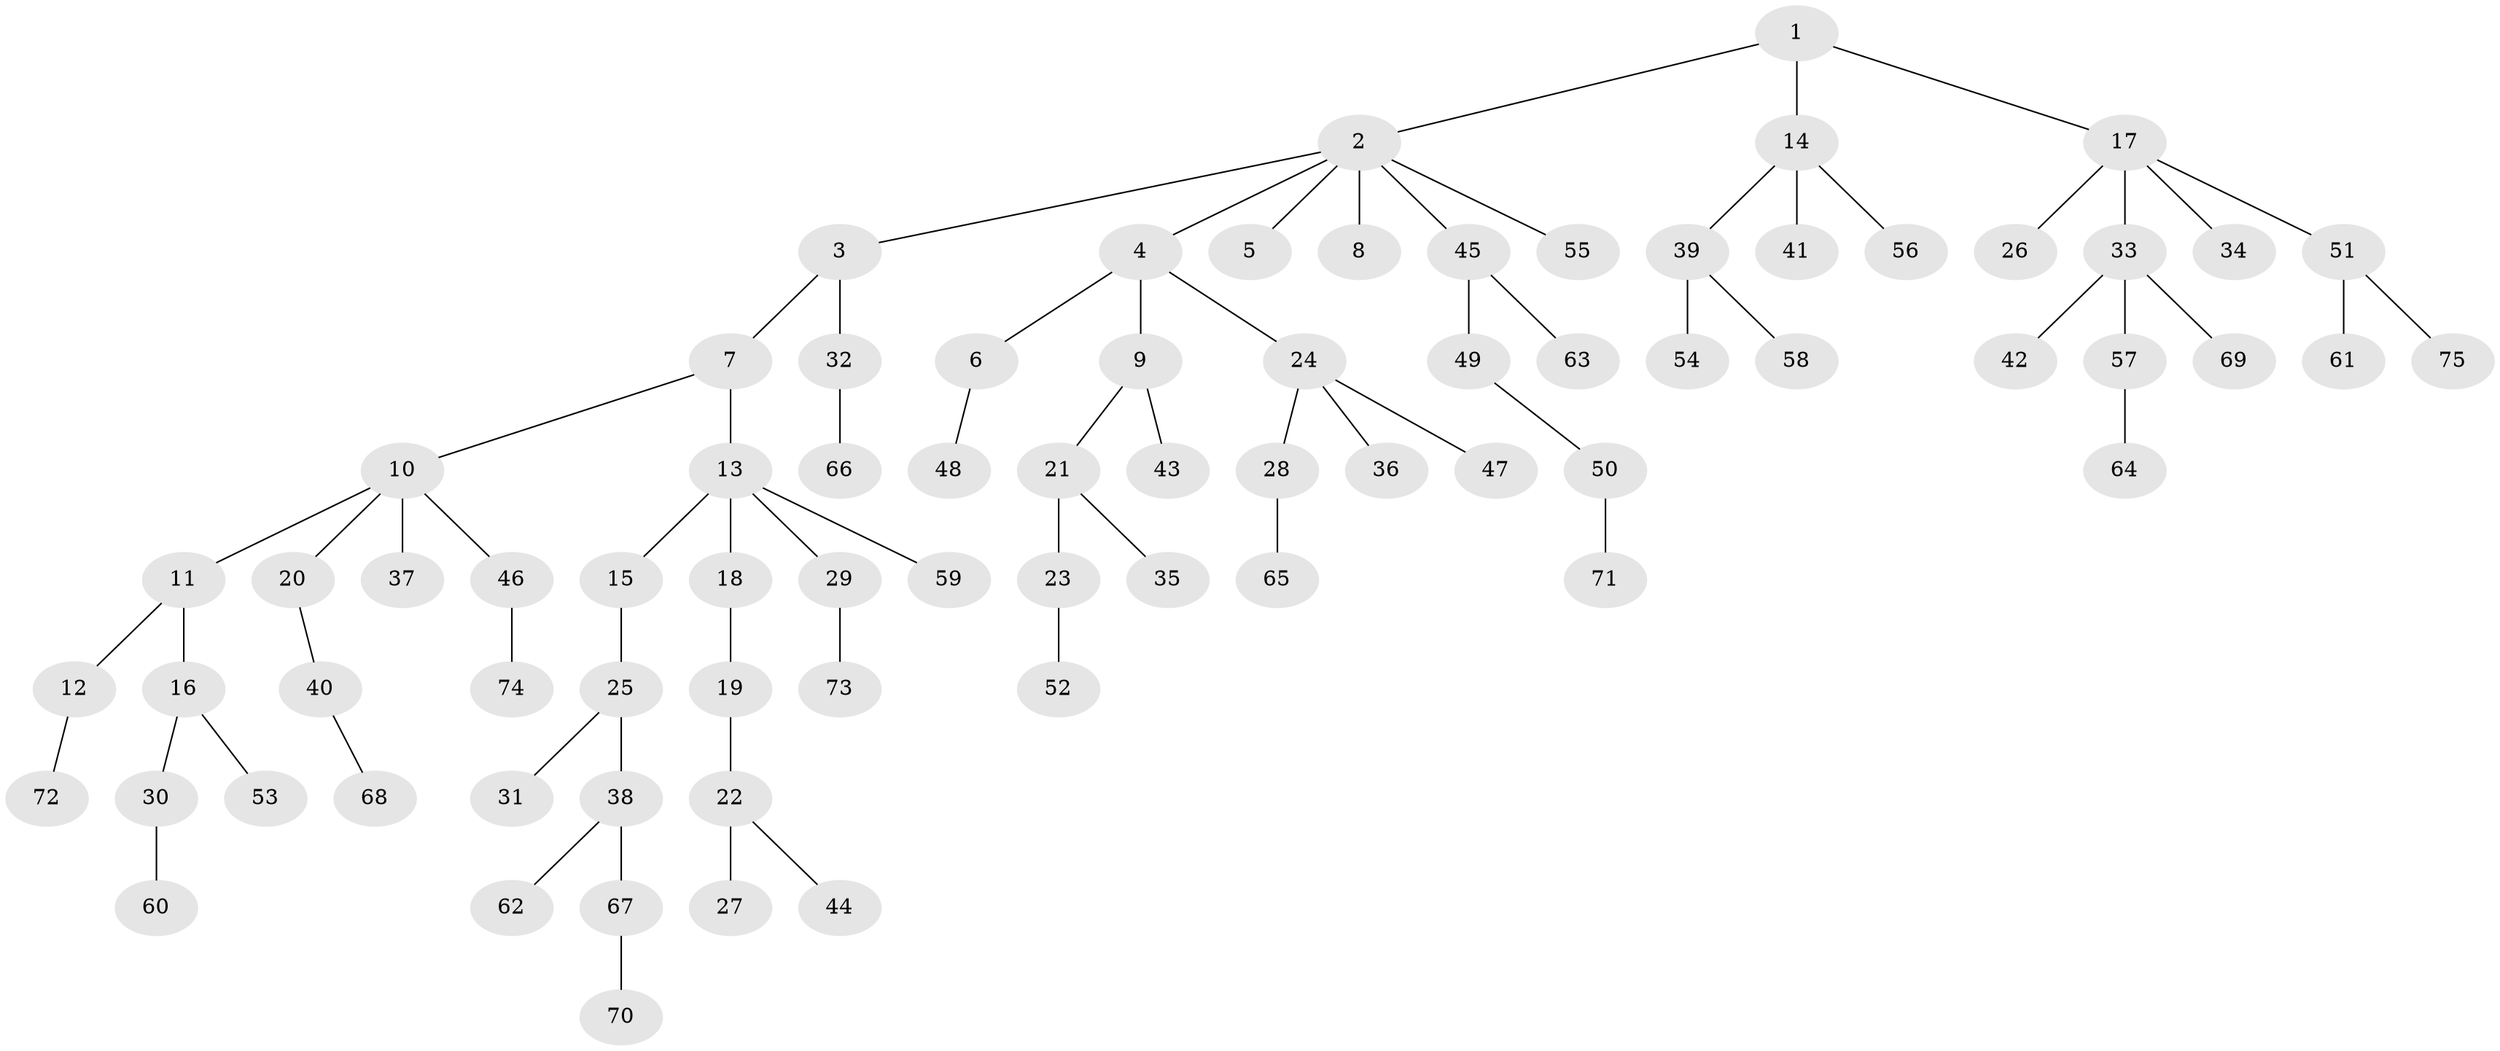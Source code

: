 // coarse degree distribution, {3: 0.08333333333333333, 6: 0.0625, 1: 0.5625, 4: 0.041666666666666664, 2: 0.22916666666666666, 7: 0.020833333333333332}
// Generated by graph-tools (version 1.1) at 2025/42/03/06/25 10:42:04]
// undirected, 75 vertices, 74 edges
graph export_dot {
graph [start="1"]
  node [color=gray90,style=filled];
  1;
  2;
  3;
  4;
  5;
  6;
  7;
  8;
  9;
  10;
  11;
  12;
  13;
  14;
  15;
  16;
  17;
  18;
  19;
  20;
  21;
  22;
  23;
  24;
  25;
  26;
  27;
  28;
  29;
  30;
  31;
  32;
  33;
  34;
  35;
  36;
  37;
  38;
  39;
  40;
  41;
  42;
  43;
  44;
  45;
  46;
  47;
  48;
  49;
  50;
  51;
  52;
  53;
  54;
  55;
  56;
  57;
  58;
  59;
  60;
  61;
  62;
  63;
  64;
  65;
  66;
  67;
  68;
  69;
  70;
  71;
  72;
  73;
  74;
  75;
  1 -- 2;
  1 -- 14;
  1 -- 17;
  2 -- 3;
  2 -- 4;
  2 -- 5;
  2 -- 8;
  2 -- 45;
  2 -- 55;
  3 -- 7;
  3 -- 32;
  4 -- 6;
  4 -- 9;
  4 -- 24;
  6 -- 48;
  7 -- 10;
  7 -- 13;
  9 -- 21;
  9 -- 43;
  10 -- 11;
  10 -- 20;
  10 -- 37;
  10 -- 46;
  11 -- 12;
  11 -- 16;
  12 -- 72;
  13 -- 15;
  13 -- 18;
  13 -- 29;
  13 -- 59;
  14 -- 39;
  14 -- 41;
  14 -- 56;
  15 -- 25;
  16 -- 30;
  16 -- 53;
  17 -- 26;
  17 -- 33;
  17 -- 34;
  17 -- 51;
  18 -- 19;
  19 -- 22;
  20 -- 40;
  21 -- 23;
  21 -- 35;
  22 -- 27;
  22 -- 44;
  23 -- 52;
  24 -- 28;
  24 -- 36;
  24 -- 47;
  25 -- 31;
  25 -- 38;
  28 -- 65;
  29 -- 73;
  30 -- 60;
  32 -- 66;
  33 -- 42;
  33 -- 57;
  33 -- 69;
  38 -- 62;
  38 -- 67;
  39 -- 54;
  39 -- 58;
  40 -- 68;
  45 -- 49;
  45 -- 63;
  46 -- 74;
  49 -- 50;
  50 -- 71;
  51 -- 61;
  51 -- 75;
  57 -- 64;
  67 -- 70;
}
